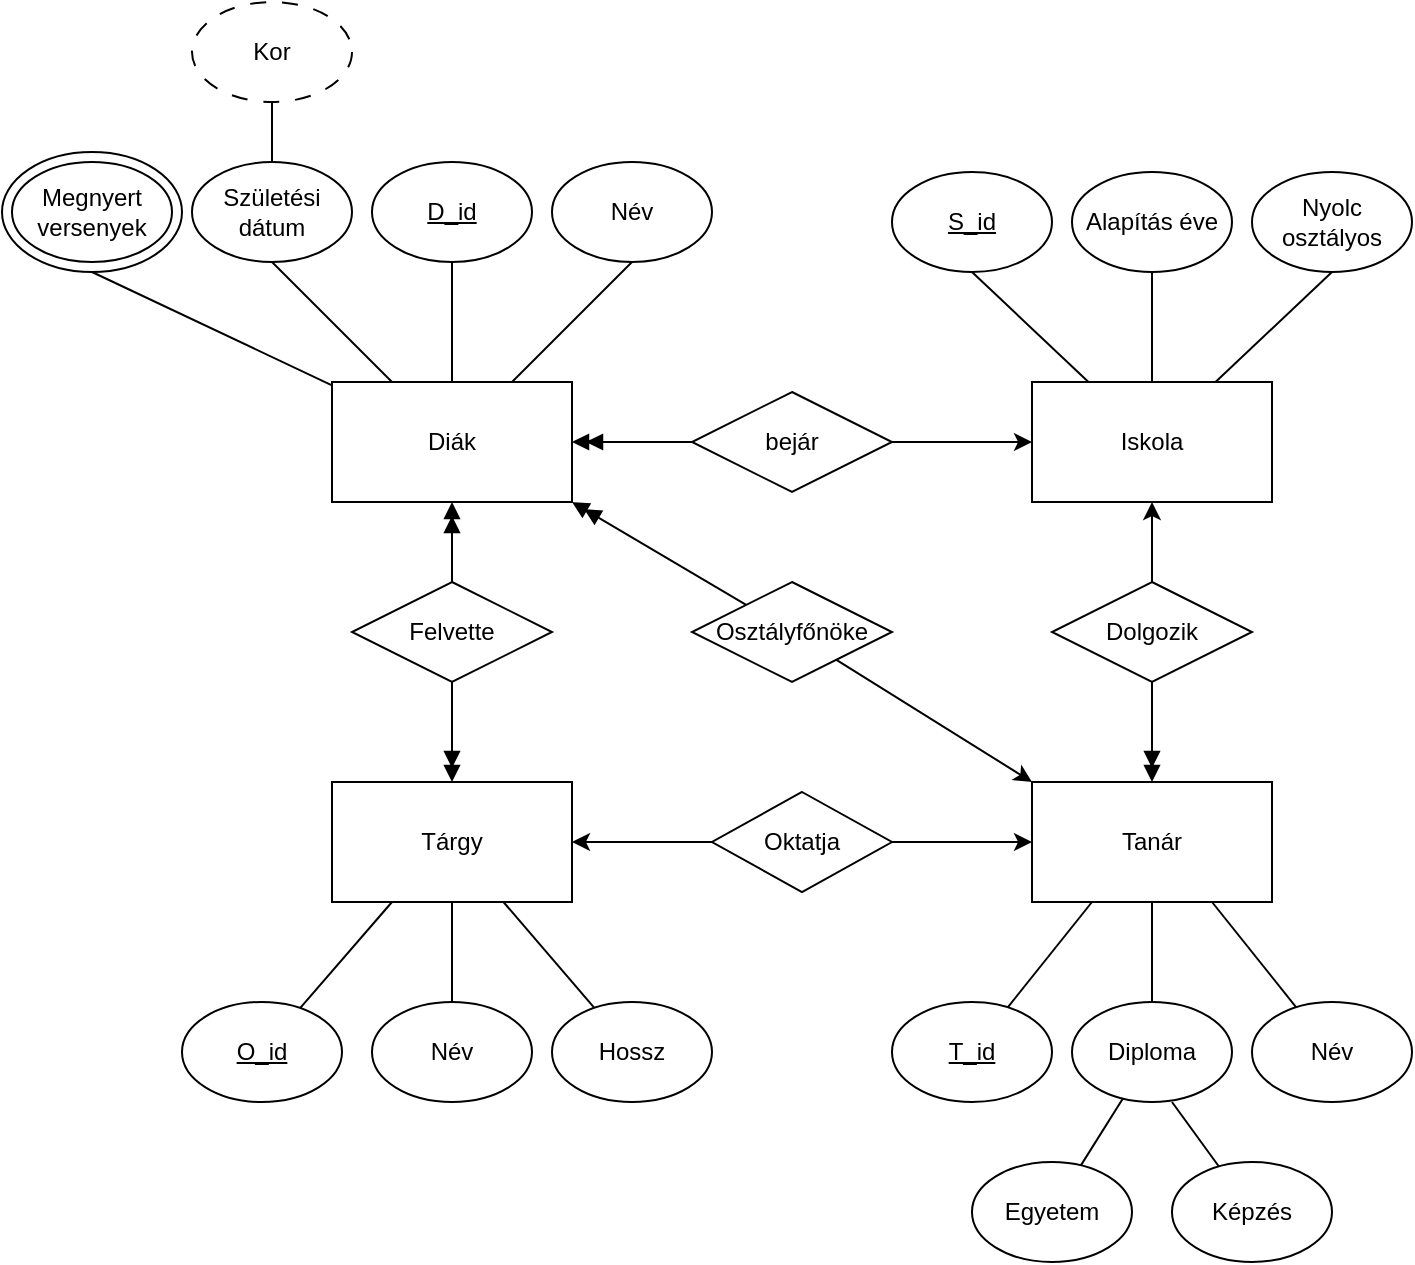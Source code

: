 <mxfile version="20.8.7" type="device"><diagram name="1 oldal" id="ijnRh5kxZ0j2EBTCKJW8"><mxGraphModel dx="1195" dy="663" grid="1" gridSize="10" guides="1" tooltips="1" connect="1" arrows="1" fold="1" page="1" pageScale="1" pageWidth="827" pageHeight="1169" math="0" shadow="0"><root><mxCell id="0"/><mxCell id="1" parent="0"/><mxCell id="nTYgNtPP-Ujcg0LFoWNa-15" value="" style="ellipse;whiteSpace=wrap;html=1;" vertex="1" parent="1"><mxGeometry x="15" y="255" width="90" height="60" as="geometry"/></mxCell><mxCell id="nTYgNtPP-Ujcg0LFoWNa-5" style="edgeStyle=orthogonalEdgeStyle;rounded=0;orthogonalLoop=1;jettySize=auto;html=1;entryX=0.5;entryY=1;entryDx=0;entryDy=0;endArrow=none;endFill=0;" edge="1" parent="1" source="nTYgNtPP-Ujcg0LFoWNa-3" target="nTYgNtPP-Ujcg0LFoWNa-4"><mxGeometry relative="1" as="geometry"/></mxCell><mxCell id="nTYgNtPP-Ujcg0LFoWNa-7" style="rounded=0;orthogonalLoop=1;jettySize=auto;html=1;endArrow=none;endFill=0;entryX=0.5;entryY=1;entryDx=0;entryDy=0;" edge="1" parent="1" source="nTYgNtPP-Ujcg0LFoWNa-3" target="nTYgNtPP-Ujcg0LFoWNa-6"><mxGeometry relative="1" as="geometry"><mxPoint x="150" y="320" as="targetPoint"/></mxGeometry></mxCell><mxCell id="nTYgNtPP-Ujcg0LFoWNa-9" style="edgeStyle=none;rounded=0;orthogonalLoop=1;jettySize=auto;html=1;endArrow=none;endFill=0;entryX=0.5;entryY=1;entryDx=0;entryDy=0;" edge="1" parent="1" source="nTYgNtPP-Ujcg0LFoWNa-3" target="nTYgNtPP-Ujcg0LFoWNa-15"><mxGeometry relative="1" as="geometry"><mxPoint x="70" y="320" as="targetPoint"/><Array as="points"/></mxGeometry></mxCell><mxCell id="nTYgNtPP-Ujcg0LFoWNa-11" style="edgeStyle=none;rounded=0;orthogonalLoop=1;jettySize=auto;html=1;entryX=0.5;entryY=1;entryDx=0;entryDy=0;endArrow=none;endFill=0;" edge="1" parent="1" source="nTYgNtPP-Ujcg0LFoWNa-3" target="nTYgNtPP-Ujcg0LFoWNa-10"><mxGeometry relative="1" as="geometry"/></mxCell><mxCell id="nTYgNtPP-Ujcg0LFoWNa-3" value="Diák" style="rounded=0;whiteSpace=wrap;html=1;" vertex="1" parent="1"><mxGeometry x="180" y="370" width="120" height="60" as="geometry"/></mxCell><mxCell id="nTYgNtPP-Ujcg0LFoWNa-4" value="&lt;u&gt;D_id&lt;/u&gt;" style="ellipse;whiteSpace=wrap;html=1;" vertex="1" parent="1"><mxGeometry x="200" y="260" width="80" height="50" as="geometry"/></mxCell><mxCell id="nTYgNtPP-Ujcg0LFoWNa-14" style="edgeStyle=none;rounded=0;orthogonalLoop=1;jettySize=auto;html=1;entryX=0.5;entryY=1;entryDx=0;entryDy=0;endArrow=none;endFill=0;" edge="1" parent="1" source="nTYgNtPP-Ujcg0LFoWNa-6" target="nTYgNtPP-Ujcg0LFoWNa-13"><mxGeometry relative="1" as="geometry"/></mxCell><mxCell id="nTYgNtPP-Ujcg0LFoWNa-6" value="Születési dátum" style="ellipse;whiteSpace=wrap;html=1;" vertex="1" parent="1"><mxGeometry x="110" y="260" width="80" height="50" as="geometry"/></mxCell><mxCell id="nTYgNtPP-Ujcg0LFoWNa-8" value="Megnyert versenyek" style="ellipse;whiteSpace=wrap;html=1;" vertex="1" parent="1"><mxGeometry x="20" y="260" width="80" height="50" as="geometry"/></mxCell><mxCell id="nTYgNtPP-Ujcg0LFoWNa-10" value="Név" style="ellipse;whiteSpace=wrap;html=1;" vertex="1" parent="1"><mxGeometry x="290" y="260" width="80" height="50" as="geometry"/></mxCell><mxCell id="nTYgNtPP-Ujcg0LFoWNa-13" value="Kor" style="ellipse;whiteSpace=wrap;html=1;dashed=1;dashPattern=8 8;" vertex="1" parent="1"><mxGeometry x="110" y="180" width="80" height="50" as="geometry"/></mxCell><mxCell id="nTYgNtPP-Ujcg0LFoWNa-20" style="edgeStyle=none;rounded=0;orthogonalLoop=1;jettySize=auto;html=1;entryX=0.5;entryY=1;entryDx=0;entryDy=0;endArrow=none;endFill=0;" edge="1" parent="1" source="nTYgNtPP-Ujcg0LFoWNa-16" target="nTYgNtPP-Ujcg0LFoWNa-17"><mxGeometry relative="1" as="geometry"/></mxCell><mxCell id="nTYgNtPP-Ujcg0LFoWNa-21" style="edgeStyle=none;rounded=0;orthogonalLoop=1;jettySize=auto;html=1;entryX=0.5;entryY=1;entryDx=0;entryDy=0;endArrow=none;endFill=0;" edge="1" parent="1" source="nTYgNtPP-Ujcg0LFoWNa-16" target="nTYgNtPP-Ujcg0LFoWNa-18"><mxGeometry relative="1" as="geometry"/></mxCell><mxCell id="nTYgNtPP-Ujcg0LFoWNa-22" style="edgeStyle=none;rounded=0;orthogonalLoop=1;jettySize=auto;html=1;entryX=0.5;entryY=1;entryDx=0;entryDy=0;endArrow=none;endFill=0;" edge="1" parent="1" source="nTYgNtPP-Ujcg0LFoWNa-16" target="nTYgNtPP-Ujcg0LFoWNa-19"><mxGeometry relative="1" as="geometry"/></mxCell><mxCell id="nTYgNtPP-Ujcg0LFoWNa-16" value="Iskola" style="rounded=0;whiteSpace=wrap;html=1;" vertex="1" parent="1"><mxGeometry x="530" y="370" width="120" height="60" as="geometry"/></mxCell><mxCell id="nTYgNtPP-Ujcg0LFoWNa-17" value="&lt;u&gt;S_id&lt;/u&gt;" style="ellipse;whiteSpace=wrap;html=1;" vertex="1" parent="1"><mxGeometry x="460" y="265" width="80" height="50" as="geometry"/></mxCell><mxCell id="nTYgNtPP-Ujcg0LFoWNa-18" value="Alapítás éve" style="ellipse;whiteSpace=wrap;html=1;" vertex="1" parent="1"><mxGeometry x="550" y="265" width="80" height="50" as="geometry"/></mxCell><mxCell id="nTYgNtPP-Ujcg0LFoWNa-19" value="Nyolc osztályos" style="ellipse;whiteSpace=wrap;html=1;" vertex="1" parent="1"><mxGeometry x="640" y="265" width="80" height="50" as="geometry"/></mxCell><mxCell id="nTYgNtPP-Ujcg0LFoWNa-25" style="edgeStyle=none;rounded=0;orthogonalLoop=1;jettySize=auto;html=1;entryX=1;entryY=0.5;entryDx=0;entryDy=0;endArrow=doubleBlock;endFill=1;" edge="1" parent="1" source="nTYgNtPP-Ujcg0LFoWNa-24" target="nTYgNtPP-Ujcg0LFoWNa-3"><mxGeometry relative="1" as="geometry"/></mxCell><mxCell id="nTYgNtPP-Ujcg0LFoWNa-26" style="edgeStyle=none;rounded=0;orthogonalLoop=1;jettySize=auto;html=1;entryX=0;entryY=0.5;entryDx=0;entryDy=0;endArrow=classic;endFill=1;" edge="1" parent="1" source="nTYgNtPP-Ujcg0LFoWNa-24" target="nTYgNtPP-Ujcg0LFoWNa-16"><mxGeometry relative="1" as="geometry"/></mxCell><mxCell id="nTYgNtPP-Ujcg0LFoWNa-24" value="bejár" style="rhombus;whiteSpace=wrap;html=1;" vertex="1" parent="1"><mxGeometry x="360" y="375" width="100" height="50" as="geometry"/></mxCell><mxCell id="nTYgNtPP-Ujcg0LFoWNa-27" value="Tárgy" style="rounded=0;whiteSpace=wrap;html=1;" vertex="1" parent="1"><mxGeometry x="180" y="570" width="120" height="60" as="geometry"/></mxCell><mxCell id="nTYgNtPP-Ujcg0LFoWNa-33" style="edgeStyle=none;rounded=0;orthogonalLoop=1;jettySize=auto;html=1;entryX=0.25;entryY=1;entryDx=0;entryDy=0;endArrow=none;endFill=0;" edge="1" parent="1" source="nTYgNtPP-Ujcg0LFoWNa-28" target="nTYgNtPP-Ujcg0LFoWNa-27"><mxGeometry relative="1" as="geometry"/></mxCell><mxCell id="nTYgNtPP-Ujcg0LFoWNa-28" value="&lt;u&gt;O_id&lt;/u&gt;" style="ellipse;whiteSpace=wrap;html=1;" vertex="1" parent="1"><mxGeometry x="105" y="680" width="80" height="50" as="geometry"/></mxCell><mxCell id="nTYgNtPP-Ujcg0LFoWNa-31" style="edgeStyle=none;rounded=0;orthogonalLoop=1;jettySize=auto;html=1;entryX=0.5;entryY=1;entryDx=0;entryDy=0;endArrow=none;endFill=0;" edge="1" parent="1" source="nTYgNtPP-Ujcg0LFoWNa-29" target="nTYgNtPP-Ujcg0LFoWNa-27"><mxGeometry relative="1" as="geometry"/></mxCell><mxCell id="nTYgNtPP-Ujcg0LFoWNa-29" value="Név" style="ellipse;whiteSpace=wrap;html=1;" vertex="1" parent="1"><mxGeometry x="200" y="680" width="80" height="50" as="geometry"/></mxCell><mxCell id="nTYgNtPP-Ujcg0LFoWNa-32" style="edgeStyle=none;rounded=0;orthogonalLoop=1;jettySize=auto;html=1;endArrow=none;endFill=0;" edge="1" parent="1" source="nTYgNtPP-Ujcg0LFoWNa-30" target="nTYgNtPP-Ujcg0LFoWNa-27"><mxGeometry relative="1" as="geometry"/></mxCell><mxCell id="nTYgNtPP-Ujcg0LFoWNa-30" value="Hossz" style="ellipse;whiteSpace=wrap;html=1;" vertex="1" parent="1"><mxGeometry x="290" y="680" width="80" height="50" as="geometry"/></mxCell><mxCell id="nTYgNtPP-Ujcg0LFoWNa-35" style="edgeStyle=none;rounded=0;orthogonalLoop=1;jettySize=auto;html=1;entryX=0.5;entryY=1;entryDx=0;entryDy=0;endArrow=doubleBlock;endFill=1;" edge="1" parent="1" source="nTYgNtPP-Ujcg0LFoWNa-34" target="nTYgNtPP-Ujcg0LFoWNa-3"><mxGeometry relative="1" as="geometry"/></mxCell><mxCell id="nTYgNtPP-Ujcg0LFoWNa-36" style="edgeStyle=none;rounded=0;orthogonalLoop=1;jettySize=auto;html=1;entryX=0.5;entryY=0;entryDx=0;entryDy=0;endArrow=doubleBlock;endFill=1;" edge="1" parent="1" source="nTYgNtPP-Ujcg0LFoWNa-34" target="nTYgNtPP-Ujcg0LFoWNa-27"><mxGeometry relative="1" as="geometry"/></mxCell><mxCell id="nTYgNtPP-Ujcg0LFoWNa-34" value="Felvette" style="rhombus;whiteSpace=wrap;html=1;" vertex="1" parent="1"><mxGeometry x="190" y="470" width="100" height="50" as="geometry"/></mxCell><mxCell id="nTYgNtPP-Ujcg0LFoWNa-37" value="Tanár" style="rounded=0;whiteSpace=wrap;html=1;" vertex="1" parent="1"><mxGeometry x="530" y="570" width="120" height="60" as="geometry"/></mxCell><mxCell id="nTYgNtPP-Ujcg0LFoWNa-46" style="edgeStyle=none;rounded=0;orthogonalLoop=1;jettySize=auto;html=1;entryX=0.25;entryY=1;entryDx=0;entryDy=0;endArrow=none;endFill=0;" edge="1" parent="1" source="nTYgNtPP-Ujcg0LFoWNa-38" target="nTYgNtPP-Ujcg0LFoWNa-37"><mxGeometry relative="1" as="geometry"/></mxCell><mxCell id="nTYgNtPP-Ujcg0LFoWNa-38" value="&lt;u&gt;T_id&lt;/u&gt;" style="ellipse;whiteSpace=wrap;html=1;" vertex="1" parent="1"><mxGeometry x="460" y="680" width="80" height="50" as="geometry"/></mxCell><mxCell id="nTYgNtPP-Ujcg0LFoWNa-45" style="edgeStyle=none;rounded=0;orthogonalLoop=1;jettySize=auto;html=1;entryX=0.5;entryY=1;entryDx=0;entryDy=0;endArrow=none;endFill=0;" edge="1" parent="1" source="nTYgNtPP-Ujcg0LFoWNa-39" target="nTYgNtPP-Ujcg0LFoWNa-37"><mxGeometry relative="1" as="geometry"/></mxCell><mxCell id="nTYgNtPP-Ujcg0LFoWNa-39" value="Diploma" style="ellipse;whiteSpace=wrap;html=1;" vertex="1" parent="1"><mxGeometry x="550" y="680" width="80" height="50" as="geometry"/></mxCell><mxCell id="nTYgNtPP-Ujcg0LFoWNa-47" style="edgeStyle=none;rounded=0;orthogonalLoop=1;jettySize=auto;html=1;entryX=0.75;entryY=1;entryDx=0;entryDy=0;endArrow=none;endFill=0;" edge="1" parent="1" source="nTYgNtPP-Ujcg0LFoWNa-40" target="nTYgNtPP-Ujcg0LFoWNa-37"><mxGeometry relative="1" as="geometry"/></mxCell><mxCell id="nTYgNtPP-Ujcg0LFoWNa-40" value="Név" style="ellipse;whiteSpace=wrap;html=1;" vertex="1" parent="1"><mxGeometry x="640" y="680" width="80" height="50" as="geometry"/></mxCell><mxCell id="nTYgNtPP-Ujcg0LFoWNa-43" style="edgeStyle=none;rounded=0;orthogonalLoop=1;jettySize=auto;html=1;endArrow=none;endFill=0;" edge="1" parent="1" source="nTYgNtPP-Ujcg0LFoWNa-41" target="nTYgNtPP-Ujcg0LFoWNa-39"><mxGeometry relative="1" as="geometry"/></mxCell><mxCell id="nTYgNtPP-Ujcg0LFoWNa-41" value="Egyetem" style="ellipse;whiteSpace=wrap;html=1;" vertex="1" parent="1"><mxGeometry x="500" y="760" width="80" height="50" as="geometry"/></mxCell><mxCell id="nTYgNtPP-Ujcg0LFoWNa-44" style="edgeStyle=none;rounded=0;orthogonalLoop=1;jettySize=auto;html=1;endArrow=none;endFill=0;" edge="1" parent="1" source="nTYgNtPP-Ujcg0LFoWNa-42"><mxGeometry relative="1" as="geometry"><mxPoint x="600" y="730" as="targetPoint"/></mxGeometry></mxCell><mxCell id="nTYgNtPP-Ujcg0LFoWNa-42" value="Képzés" style="ellipse;whiteSpace=wrap;html=1;" vertex="1" parent="1"><mxGeometry x="600" y="760" width="80" height="50" as="geometry"/></mxCell><mxCell id="nTYgNtPP-Ujcg0LFoWNa-50" style="edgeStyle=none;rounded=0;orthogonalLoop=1;jettySize=auto;html=1;entryX=0;entryY=0.5;entryDx=0;entryDy=0;endArrow=classic;endFill=1;" edge="1" parent="1" source="nTYgNtPP-Ujcg0LFoWNa-49" target="nTYgNtPP-Ujcg0LFoWNa-37"><mxGeometry relative="1" as="geometry"/></mxCell><mxCell id="nTYgNtPP-Ujcg0LFoWNa-51" style="edgeStyle=none;rounded=0;orthogonalLoop=1;jettySize=auto;html=1;entryX=1;entryY=0.5;entryDx=0;entryDy=0;endArrow=classic;endFill=1;" edge="1" parent="1" source="nTYgNtPP-Ujcg0LFoWNa-49" target="nTYgNtPP-Ujcg0LFoWNa-27"><mxGeometry relative="1" as="geometry"/></mxCell><mxCell id="nTYgNtPP-Ujcg0LFoWNa-49" value="Oktatja" style="rhombus;whiteSpace=wrap;html=1;" vertex="1" parent="1"><mxGeometry x="370" y="575" width="90" height="50" as="geometry"/></mxCell><mxCell id="nTYgNtPP-Ujcg0LFoWNa-53" style="edgeStyle=none;rounded=0;orthogonalLoop=1;jettySize=auto;html=1;entryX=0.5;entryY=1;entryDx=0;entryDy=0;endArrow=classic;endFill=1;" edge="1" parent="1" source="nTYgNtPP-Ujcg0LFoWNa-52" target="nTYgNtPP-Ujcg0LFoWNa-16"><mxGeometry relative="1" as="geometry"/></mxCell><mxCell id="nTYgNtPP-Ujcg0LFoWNa-54" style="edgeStyle=none;rounded=0;orthogonalLoop=1;jettySize=auto;html=1;entryX=0.5;entryY=0;entryDx=0;entryDy=0;endArrow=doubleBlock;endFill=1;" edge="1" parent="1" source="nTYgNtPP-Ujcg0LFoWNa-52" target="nTYgNtPP-Ujcg0LFoWNa-37"><mxGeometry relative="1" as="geometry"/></mxCell><mxCell id="nTYgNtPP-Ujcg0LFoWNa-52" value="Dolgozik" style="rhombus;whiteSpace=wrap;html=1;" vertex="1" parent="1"><mxGeometry x="540" y="470" width="100" height="50" as="geometry"/></mxCell><mxCell id="nTYgNtPP-Ujcg0LFoWNa-56" style="edgeStyle=none;rounded=0;orthogonalLoop=1;jettySize=auto;html=1;entryX=1;entryY=1;entryDx=0;entryDy=0;endArrow=doubleBlock;endFill=1;" edge="1" parent="1" source="nTYgNtPP-Ujcg0LFoWNa-55" target="nTYgNtPP-Ujcg0LFoWNa-3"><mxGeometry relative="1" as="geometry"/></mxCell><mxCell id="nTYgNtPP-Ujcg0LFoWNa-57" style="edgeStyle=none;rounded=0;orthogonalLoop=1;jettySize=auto;html=1;entryX=0;entryY=0;entryDx=0;entryDy=0;endArrow=classic;endFill=1;" edge="1" parent="1" source="nTYgNtPP-Ujcg0LFoWNa-55" target="nTYgNtPP-Ujcg0LFoWNa-37"><mxGeometry relative="1" as="geometry"/></mxCell><mxCell id="nTYgNtPP-Ujcg0LFoWNa-55" value="Osztályfőnöke" style="rhombus;whiteSpace=wrap;html=1;" vertex="1" parent="1"><mxGeometry x="360" y="470" width="100" height="50" as="geometry"/></mxCell></root></mxGraphModel></diagram></mxfile>